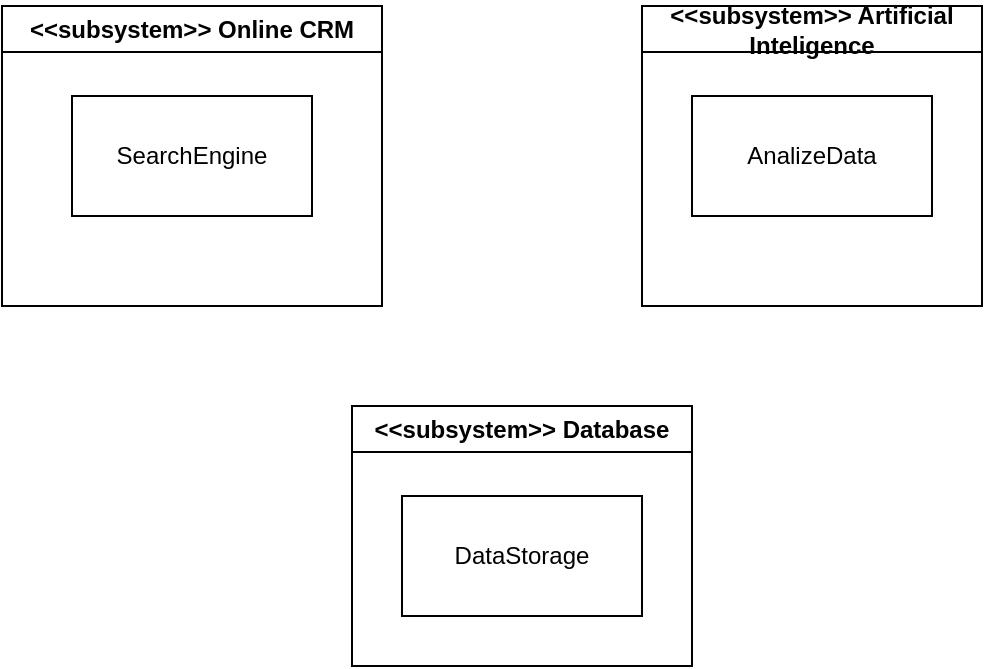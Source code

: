<mxfile version="24.0.7" type="github">
  <diagram name="Página-1" id="m3cVflKxdJyNVDrWMoIz">
    <mxGraphModel dx="875" dy="435" grid="1" gridSize="10" guides="1" tooltips="1" connect="1" arrows="1" fold="1" page="1" pageScale="1" pageWidth="827" pageHeight="1169" math="0" shadow="0">
      <root>
        <mxCell id="0" />
        <mxCell id="1" parent="0" />
        <mxCell id="3kSHjHLS8RRXTuVrcPDt-2" value="&amp;lt;&amp;lt;subsystem&amp;gt;&amp;gt; Online CRM" style="swimlane;whiteSpace=wrap;html=1;" parent="1" vertex="1">
          <mxGeometry x="150" y="230" width="190" height="150" as="geometry" />
        </mxCell>
        <mxCell id="Ji8xQfQkeTUetbJOnOaF-1" value="SearchEngine" style="rounded=0;whiteSpace=wrap;html=1;" vertex="1" parent="3kSHjHLS8RRXTuVrcPDt-2">
          <mxGeometry x="35" y="45" width="120" height="60" as="geometry" />
        </mxCell>
        <mxCell id="Ji8xQfQkeTUetbJOnOaF-3" value="&amp;lt;&amp;lt;subsystem&amp;gt;&amp;gt; Artificial Inteligence" style="swimlane;whiteSpace=wrap;html=1;" vertex="1" parent="1">
          <mxGeometry x="470" y="230" width="170" height="150" as="geometry" />
        </mxCell>
        <mxCell id="Ji8xQfQkeTUetbJOnOaF-4" value="AnalizeData" style="rounded=0;whiteSpace=wrap;html=1;" vertex="1" parent="Ji8xQfQkeTUetbJOnOaF-3">
          <mxGeometry x="25" y="45" width="120" height="60" as="geometry" />
        </mxCell>
        <mxCell id="Ji8xQfQkeTUetbJOnOaF-5" value="&amp;lt;&amp;lt;subsystem&amp;gt;&amp;gt; Database" style="swimlane;whiteSpace=wrap;html=1;" vertex="1" parent="1">
          <mxGeometry x="325" y="430" width="170" height="130" as="geometry" />
        </mxCell>
        <mxCell id="Ji8xQfQkeTUetbJOnOaF-6" value="DataStorage" style="rounded=0;whiteSpace=wrap;html=1;" vertex="1" parent="Ji8xQfQkeTUetbJOnOaF-5">
          <mxGeometry x="25" y="45" width="120" height="60" as="geometry" />
        </mxCell>
      </root>
    </mxGraphModel>
  </diagram>
</mxfile>
